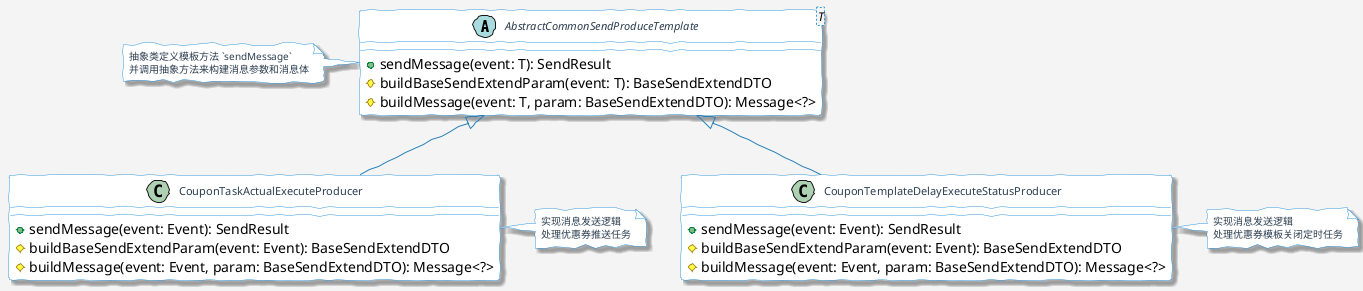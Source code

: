 @startuml

skinparam backgroundColor #F4F4F4
skinparam shadowing true
skinparam handwritten true
skinparam class {
    BackgroundColor #FFFFFF
    BorderColor #3498DB
    ArrowColor #2980B9
    ArrowFontColor #2C3E50
    FontColor #2C3E50
    FontSize 11
    RoundCorner 8
    Padding 6
    LineWidth 1
}
skinparam note {
    BackgroundColor #FFFFFF
    BorderColor #3498DB
    FontColor #2C3E50
    Padding 4
    FontSize 10
}

' Define classes
abstract class AbstractCommonSendProduceTemplate<T> {
    +sendMessage(event: T): SendResult
    #buildBaseSendExtendParam(event: T): BaseSendExtendDTO
    #buildMessage(event: T, param: BaseSendExtendDTO): Message<?>
}

class CouponTaskActualExecuteProducer {
    +sendMessage(event: Event): SendResult
    #buildBaseSendExtendParam(event: Event): BaseSendExtendDTO
    #buildMessage(event: Event, param: BaseSendExtendDTO): Message<?>
}

class CouponTemplateDelayExecuteStatusProducer {
    +sendMessage(event: Event): SendResult
    #buildBaseSendExtendParam(event: Event): BaseSendExtendDTO
    #buildMessage(event: Event, param: BaseSendExtendDTO): Message<?>
}

' Define relationships
AbstractCommonSendProduceTemplate <|-- CouponTaskActualExecuteProducer
AbstractCommonSendProduceTemplate <|-- CouponTemplateDelayExecuteStatusProducer

' Define notes
note left of AbstractCommonSendProduceTemplate : 抽象类定义模板方法 `sendMessage`\n并调用抽象方法来构建消息参数和消息体

note right of CouponTaskActualExecuteProducer : 实现消息发送逻辑\n处理优惠券推送任务

note right of CouponTemplateDelayExecuteStatusProducer : 实现消息发送逻辑\n处理优惠券模板关闭定时任务

@enduml
